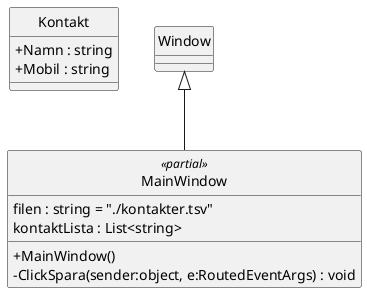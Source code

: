 @startuml ClassdiagramNewJson
skinparam ClassAttributeIconSize 0
skinparam Monochrome true
hide circle
class Kontakt {
    + Namn : string
    + Mobil : string
}
class MainWindow <<partial>> {
    filen : string = "./kontakter.tsv"
    kontaktLista : List<string>
    + MainWindow()
    - ClickSpara(sender:object, e:RoutedEventArgs) : void
}
Window <|-- MainWindow
@enduml
